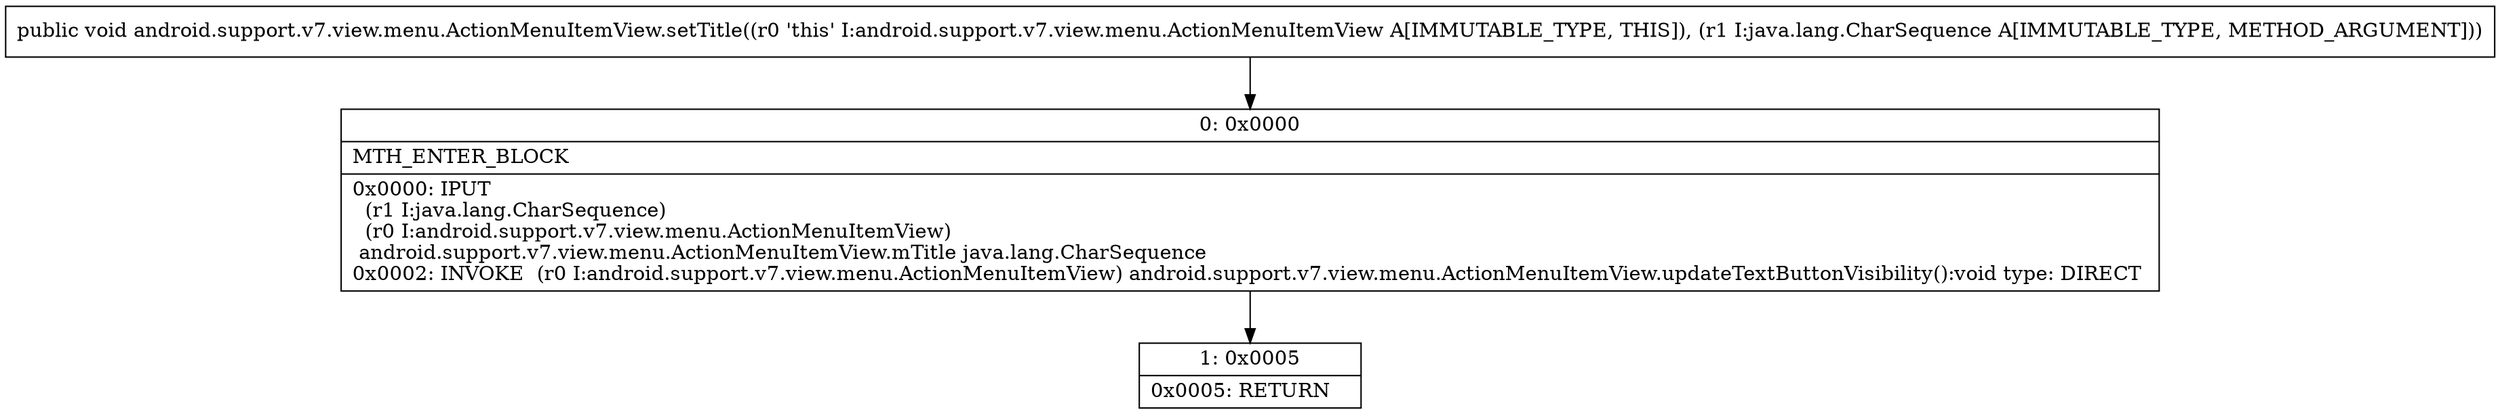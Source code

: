 digraph "CFG forandroid.support.v7.view.menu.ActionMenuItemView.setTitle(Ljava\/lang\/CharSequence;)V" {
Node_0 [shape=record,label="{0\:\ 0x0000|MTH_ENTER_BLOCK\l|0x0000: IPUT  \l  (r1 I:java.lang.CharSequence)\l  (r0 I:android.support.v7.view.menu.ActionMenuItemView)\l android.support.v7.view.menu.ActionMenuItemView.mTitle java.lang.CharSequence \l0x0002: INVOKE  (r0 I:android.support.v7.view.menu.ActionMenuItemView) android.support.v7.view.menu.ActionMenuItemView.updateTextButtonVisibility():void type: DIRECT \l}"];
Node_1 [shape=record,label="{1\:\ 0x0005|0x0005: RETURN   \l}"];
MethodNode[shape=record,label="{public void android.support.v7.view.menu.ActionMenuItemView.setTitle((r0 'this' I:android.support.v7.view.menu.ActionMenuItemView A[IMMUTABLE_TYPE, THIS]), (r1 I:java.lang.CharSequence A[IMMUTABLE_TYPE, METHOD_ARGUMENT])) }"];
MethodNode -> Node_0;
Node_0 -> Node_1;
}

